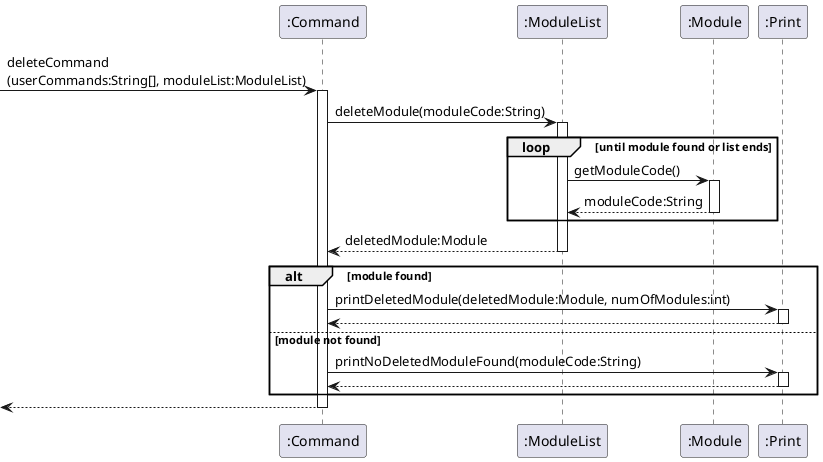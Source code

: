 @startuml

participant ":Command" as Command
participant ":ModuleList" as ML
participant ":Module" as Mod
participant ":Print" as Print

[->Command : deleteCommand\n(userCommands:String[], moduleList:ModuleList)
activate Command
Command->ML : deleteModule(moduleCode:String)
activate ML

loop until module found or list ends
    ML -> Mod : getModuleCode()
    activate Mod
    Mod --> ML : moduleCode:String
    deactivate Mod
end
    ML --> Command : deletedModule:Module
deactivate ML

alt module found
    Command -> Print : printDeletedModule(deletedModule:Module, numOfModules:int)
    activate Print
    Print --> Command
    deactivate Print
else module not found
Command -> Print : printNoDeletedModuleFound(moduleCode:String)
    activate Print
    Print --> Command
    deactivate Print

end

deactivate ML
Command-->[
deactivate Command

@enduml